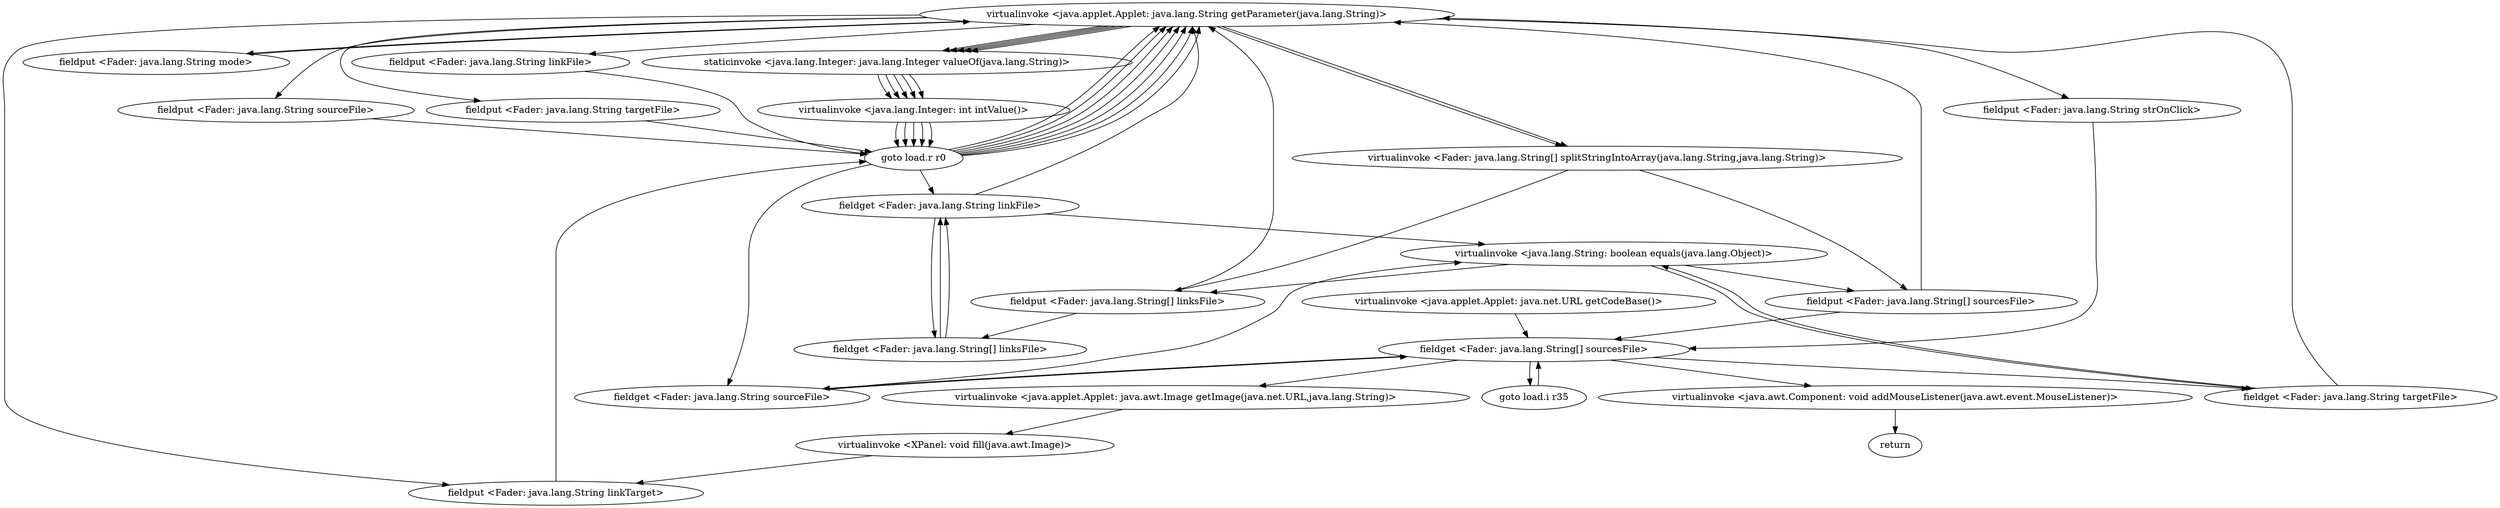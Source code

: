 digraph "" {
"virtualinvoke <java.applet.Applet: java.lang.String getParameter(java.lang.String)>";
 "virtualinvoke <java.applet.Applet: java.lang.String getParameter(java.lang.String)>"->"staticinvoke <java.lang.Integer: java.lang.Integer valueOf(java.lang.String)>";
 "staticinvoke <java.lang.Integer: java.lang.Integer valueOf(java.lang.String)>"->"virtualinvoke <java.lang.Integer: int intValue()>";
 "virtualinvoke <java.lang.Integer: int intValue()>"->"goto load.r r0";
 "goto load.r r0"->"virtualinvoke <java.applet.Applet: java.lang.String getParameter(java.lang.String)>";
 "virtualinvoke <java.applet.Applet: java.lang.String getParameter(java.lang.String)>"->"staticinvoke <java.lang.Integer: java.lang.Integer valueOf(java.lang.String)>";
 "staticinvoke <java.lang.Integer: java.lang.Integer valueOf(java.lang.String)>"->"virtualinvoke <java.lang.Integer: int intValue()>";
 "virtualinvoke <java.lang.Integer: int intValue()>"->"goto load.r r0";
 "goto load.r r0"->"virtualinvoke <java.applet.Applet: java.lang.String getParameter(java.lang.String)>";
 "virtualinvoke <java.applet.Applet: java.lang.String getParameter(java.lang.String)>"->"staticinvoke <java.lang.Integer: java.lang.Integer valueOf(java.lang.String)>";
 "staticinvoke <java.lang.Integer: java.lang.Integer valueOf(java.lang.String)>"->"virtualinvoke <java.lang.Integer: int intValue()>";
 "virtualinvoke <java.lang.Integer: int intValue()>"->"goto load.r r0";
 "goto load.r r0"->"virtualinvoke <java.applet.Applet: java.lang.String getParameter(java.lang.String)>";
 "virtualinvoke <java.applet.Applet: java.lang.String getParameter(java.lang.String)>"->"staticinvoke <java.lang.Integer: java.lang.Integer valueOf(java.lang.String)>";
 "staticinvoke <java.lang.Integer: java.lang.Integer valueOf(java.lang.String)>"->"virtualinvoke <java.lang.Integer: int intValue()>";
 "virtualinvoke <java.lang.Integer: int intValue()>"->"goto load.r r0";
 "goto load.r r0"->"virtualinvoke <java.applet.Applet: java.lang.String getParameter(java.lang.String)>";
 "virtualinvoke <java.applet.Applet: java.lang.String getParameter(java.lang.String)>"->"staticinvoke <java.lang.Integer: java.lang.Integer valueOf(java.lang.String)>";
 "staticinvoke <java.lang.Integer: java.lang.Integer valueOf(java.lang.String)>"->"virtualinvoke <java.lang.Integer: int intValue()>";
 "virtualinvoke <java.lang.Integer: int intValue()>"->"goto load.r r0";
 "goto load.r r0"->"virtualinvoke <java.applet.Applet: java.lang.String getParameter(java.lang.String)>";
 "virtualinvoke <java.applet.Applet: java.lang.String getParameter(java.lang.String)>"->"fieldput <Fader: java.lang.String mode>";
 "fieldput <Fader: java.lang.String mode>"->"virtualinvoke <java.applet.Applet: java.lang.String getParameter(java.lang.String)>";
 "virtualinvoke <java.applet.Applet: java.lang.String getParameter(java.lang.String)>"->"virtualinvoke <Fader: java.lang.String[] splitStringIntoArray(java.lang.String,java.lang.String)>";
 "virtualinvoke <Fader: java.lang.String[] splitStringIntoArray(java.lang.String,java.lang.String)>"->"fieldput <Fader: java.lang.String[] sourcesFile>";
 "fieldput <Fader: java.lang.String[] sourcesFile>"->"virtualinvoke <java.applet.Applet: java.lang.String getParameter(java.lang.String)>";
 "virtualinvoke <java.applet.Applet: java.lang.String getParameter(java.lang.String)>"->"virtualinvoke <Fader: java.lang.String[] splitStringIntoArray(java.lang.String,java.lang.String)>";
 "virtualinvoke <Fader: java.lang.String[] splitStringIntoArray(java.lang.String,java.lang.String)>"->"fieldput <Fader: java.lang.String[] linksFile>";
 "fieldput <Fader: java.lang.String[] linksFile>"->"virtualinvoke <java.applet.Applet: java.lang.String getParameter(java.lang.String)>";
 "virtualinvoke <java.applet.Applet: java.lang.String getParameter(java.lang.String)>"->"fieldput <Fader: java.lang.String sourceFile>";
 "fieldput <Fader: java.lang.String sourceFile>"->"goto load.r r0";
 "goto load.r r0"->"virtualinvoke <java.applet.Applet: java.lang.String getParameter(java.lang.String)>";
 "virtualinvoke <java.applet.Applet: java.lang.String getParameter(java.lang.String)>"->"fieldput <Fader: java.lang.String targetFile>";
 "fieldput <Fader: java.lang.String targetFile>"->"goto load.r r0";
 "goto load.r r0"->"fieldget <Fader: java.lang.String sourceFile>";
 "fieldget <Fader: java.lang.String sourceFile>"->"virtualinvoke <java.lang.String: boolean equals(java.lang.Object)>";
 "virtualinvoke <java.lang.String: boolean equals(java.lang.Object)>"->"fieldget <Fader: java.lang.String targetFile>";
 "fieldget <Fader: java.lang.String targetFile>"->"virtualinvoke <java.lang.String: boolean equals(java.lang.Object)>";
 "virtualinvoke <java.lang.String: boolean equals(java.lang.Object)>"->"fieldput <Fader: java.lang.String[] sourcesFile>";
 "fieldput <Fader: java.lang.String[] sourcesFile>"->"fieldget <Fader: java.lang.String[] sourcesFile>";
 "fieldget <Fader: java.lang.String[] sourcesFile>"->"fieldget <Fader: java.lang.String sourceFile>";
 "fieldget <Fader: java.lang.String sourceFile>"->"fieldget <Fader: java.lang.String[] sourcesFile>";
 "fieldget <Fader: java.lang.String[] sourcesFile>"->"fieldget <Fader: java.lang.String targetFile>";
 "fieldget <Fader: java.lang.String targetFile>"->"virtualinvoke <java.applet.Applet: java.lang.String getParameter(java.lang.String)>";
 "virtualinvoke <java.applet.Applet: java.lang.String getParameter(java.lang.String)>"->"fieldput <Fader: java.lang.String linkFile>";
 "fieldput <Fader: java.lang.String linkFile>"->"goto load.r r0";
 "goto load.r r0"->"fieldget <Fader: java.lang.String linkFile>";
 "fieldget <Fader: java.lang.String linkFile>"->"virtualinvoke <java.lang.String: boolean equals(java.lang.Object)>";
 "virtualinvoke <java.lang.String: boolean equals(java.lang.Object)>"->"fieldput <Fader: java.lang.String[] linksFile>";
 "fieldput <Fader: java.lang.String[] linksFile>"->"fieldget <Fader: java.lang.String[] linksFile>";
 "fieldget <Fader: java.lang.String[] linksFile>"->"fieldget <Fader: java.lang.String linkFile>";
 "fieldget <Fader: java.lang.String linkFile>"->"fieldget <Fader: java.lang.String[] linksFile>";
 "fieldget <Fader: java.lang.String[] linksFile>"->"fieldget <Fader: java.lang.String linkFile>";
 "fieldget <Fader: java.lang.String linkFile>"->"virtualinvoke <java.applet.Applet: java.lang.String getParameter(java.lang.String)>";
 "virtualinvoke <java.applet.Applet: java.lang.String getParameter(java.lang.String)>"->"fieldput <Fader: java.lang.String linkTarget>";
 "fieldput <Fader: java.lang.String linkTarget>"->"goto load.r r0";
 "goto load.r r0"->"virtualinvoke <java.applet.Applet: java.lang.String getParameter(java.lang.String)>";
 "virtualinvoke <java.applet.Applet: java.lang.String getParameter(java.lang.String)>"->"fieldput <Fader: java.lang.String strOnClick>";
 "fieldput <Fader: java.lang.String strOnClick>"->"fieldget <Fader: java.lang.String[] sourcesFile>";
 "fieldget <Fader: java.lang.String[] sourcesFile>"->"goto load.i r35";
 "goto load.i r35"->"fieldget <Fader: java.lang.String[] sourcesFile>";
 "fieldget <Fader: java.lang.String[] sourcesFile>"->"virtualinvoke <java.awt.Component: void addMouseListener(java.awt.event.MouseListener)>";
 "virtualinvoke <java.awt.Component: void addMouseListener(java.awt.event.MouseListener)>"->"return";
"virtualinvoke <java.applet.Applet: java.net.URL getCodeBase()>";
 "virtualinvoke <java.applet.Applet: java.net.URL getCodeBase()>"->"fieldget <Fader: java.lang.String[] sourcesFile>";
 "fieldget <Fader: java.lang.String[] sourcesFile>"->"virtualinvoke <java.applet.Applet: java.awt.Image getImage(java.net.URL,java.lang.String)>";
 "virtualinvoke <java.applet.Applet: java.awt.Image getImage(java.net.URL,java.lang.String)>"->"virtualinvoke <XPanel: void fill(java.awt.Image)>";
 "virtualinvoke <XPanel: void fill(java.awt.Image)>"->"fieldput <Fader: java.lang.String linkTarget>";
"fieldput <Fader: java.lang.String linkFile>";
"fieldput <Fader: java.lang.String targetFile>";
"fieldput <Fader: java.lang.String sourceFile>";
}
